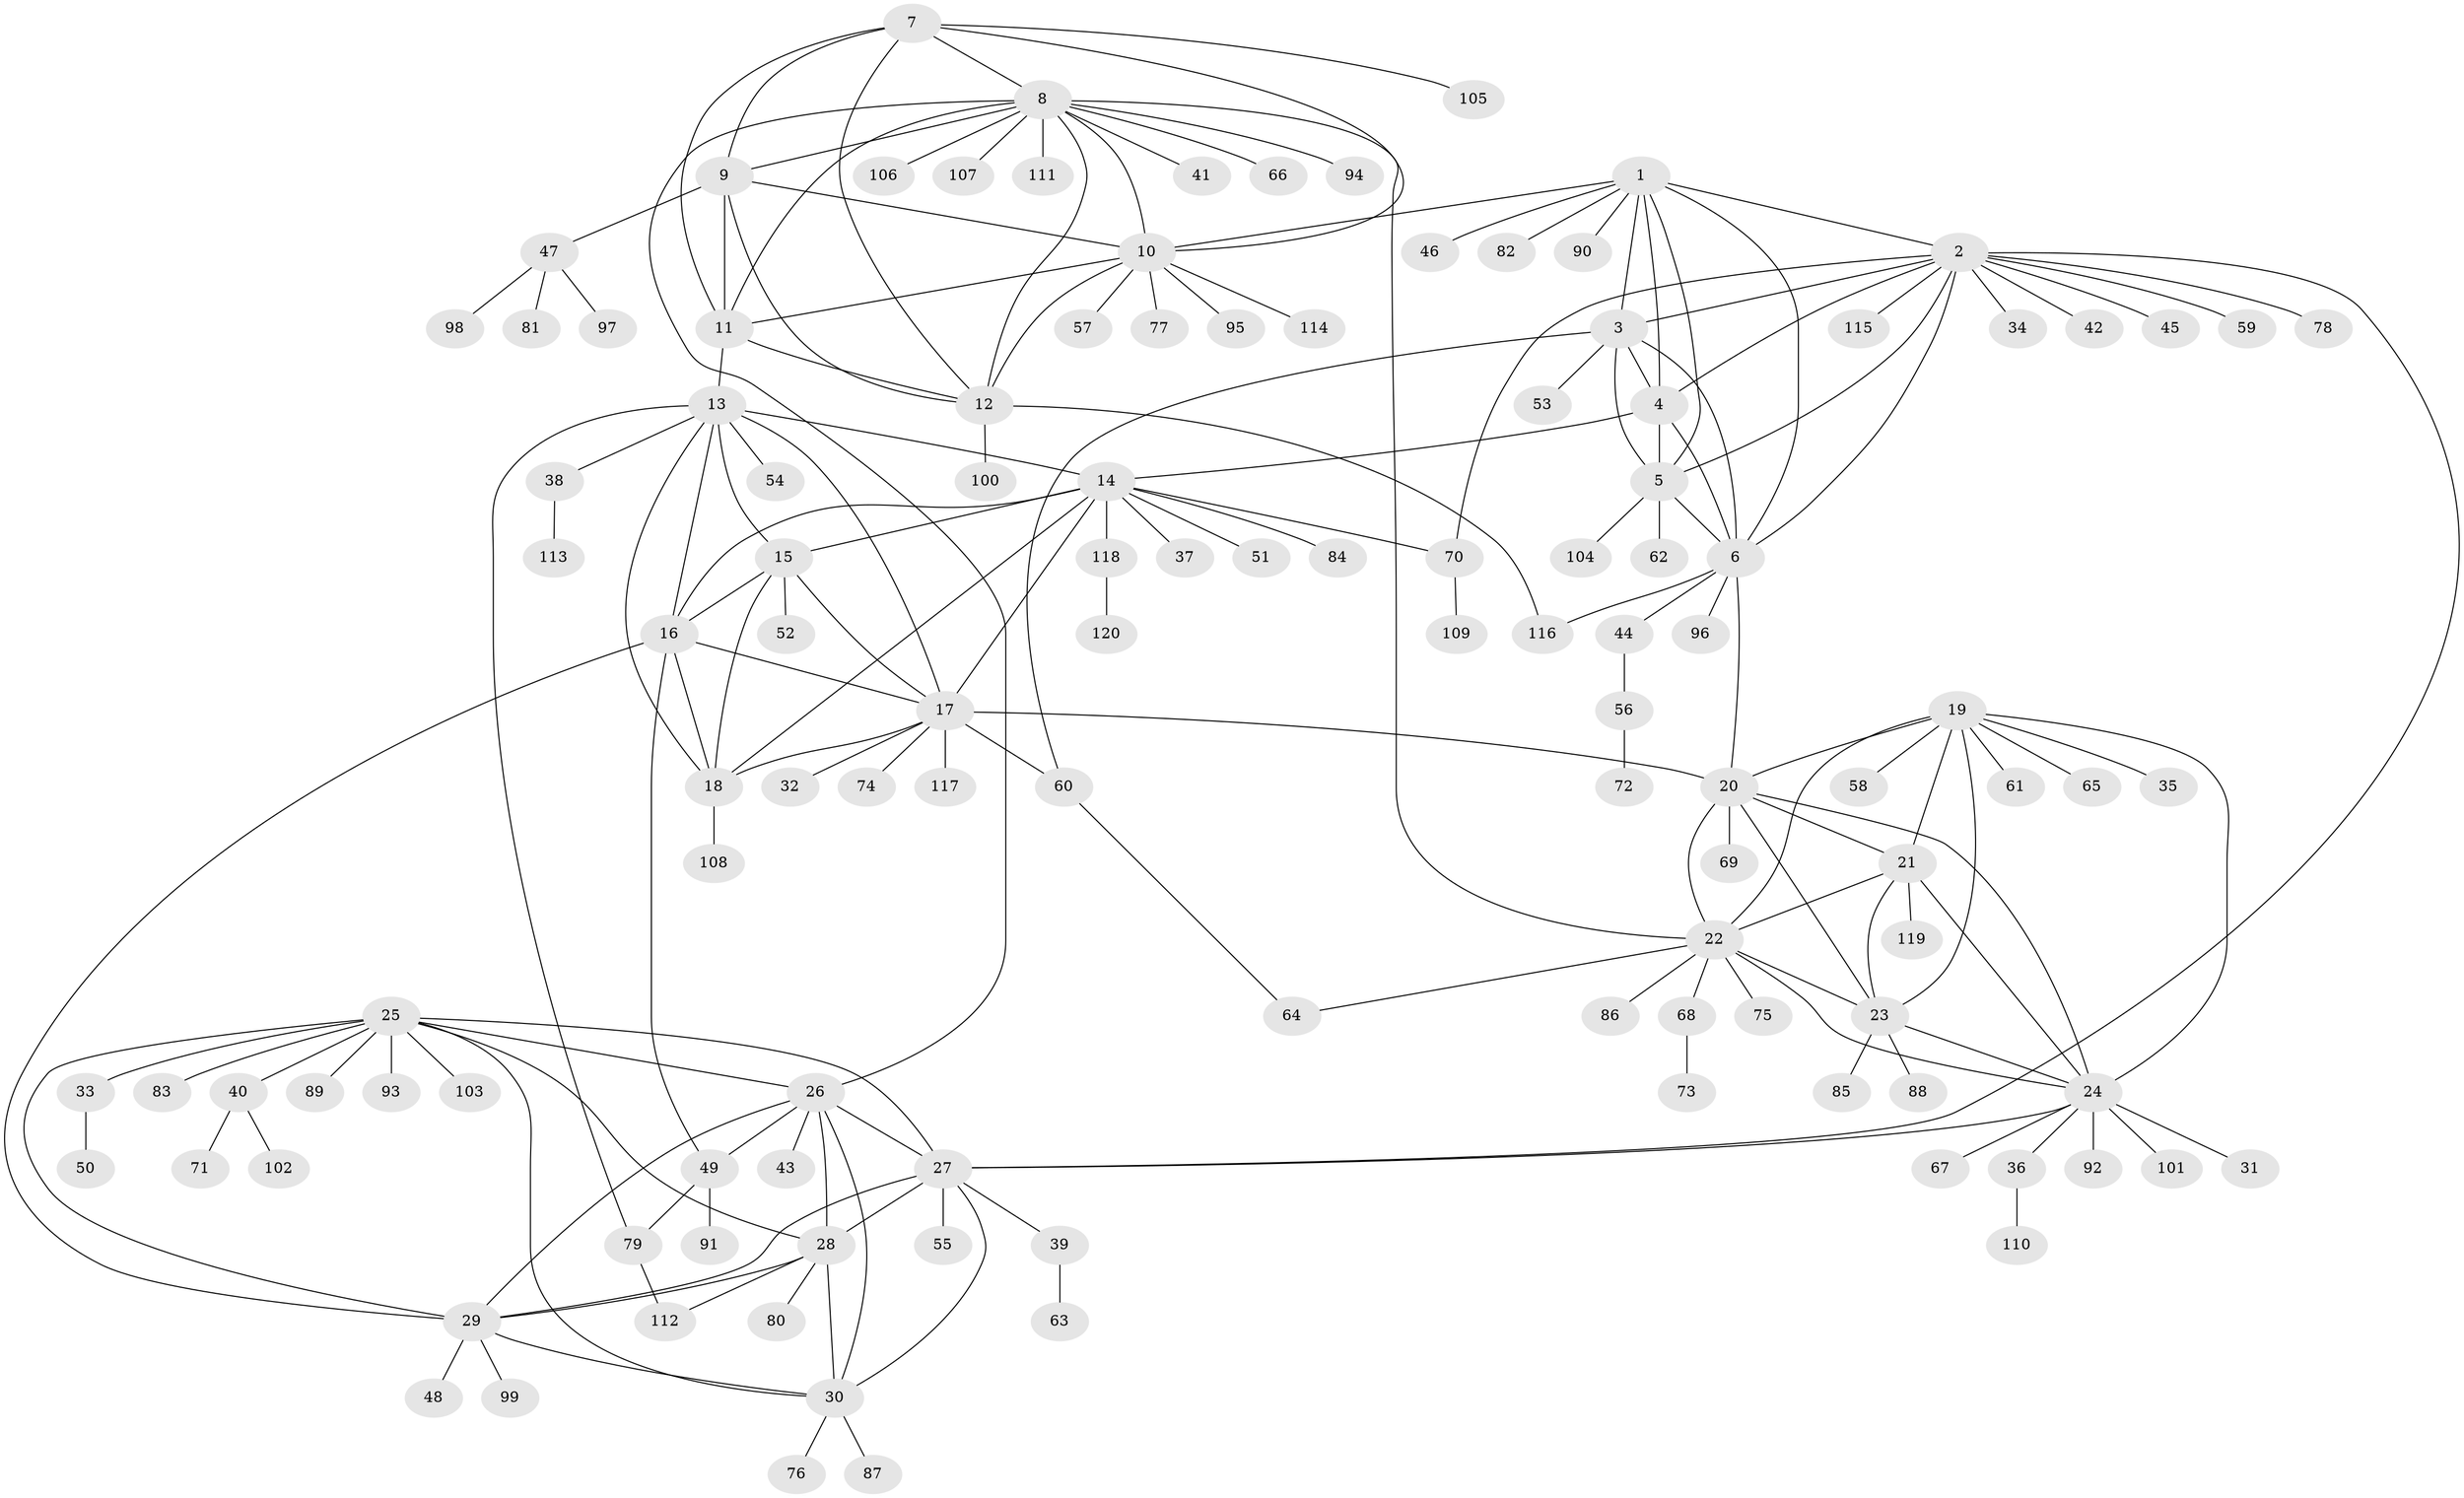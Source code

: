 // Generated by graph-tools (version 1.1) at 2025/16/03/09/25 04:16:02]
// undirected, 120 vertices, 182 edges
graph export_dot {
graph [start="1"]
  node [color=gray90,style=filled];
  1;
  2;
  3;
  4;
  5;
  6;
  7;
  8;
  9;
  10;
  11;
  12;
  13;
  14;
  15;
  16;
  17;
  18;
  19;
  20;
  21;
  22;
  23;
  24;
  25;
  26;
  27;
  28;
  29;
  30;
  31;
  32;
  33;
  34;
  35;
  36;
  37;
  38;
  39;
  40;
  41;
  42;
  43;
  44;
  45;
  46;
  47;
  48;
  49;
  50;
  51;
  52;
  53;
  54;
  55;
  56;
  57;
  58;
  59;
  60;
  61;
  62;
  63;
  64;
  65;
  66;
  67;
  68;
  69;
  70;
  71;
  72;
  73;
  74;
  75;
  76;
  77;
  78;
  79;
  80;
  81;
  82;
  83;
  84;
  85;
  86;
  87;
  88;
  89;
  90;
  91;
  92;
  93;
  94;
  95;
  96;
  97;
  98;
  99;
  100;
  101;
  102;
  103;
  104;
  105;
  106;
  107;
  108;
  109;
  110;
  111;
  112;
  113;
  114;
  115;
  116;
  117;
  118;
  119;
  120;
  1 -- 2;
  1 -- 3;
  1 -- 4;
  1 -- 5;
  1 -- 6;
  1 -- 10;
  1 -- 46;
  1 -- 82;
  1 -- 90;
  2 -- 3;
  2 -- 4;
  2 -- 5;
  2 -- 6;
  2 -- 27;
  2 -- 34;
  2 -- 42;
  2 -- 45;
  2 -- 59;
  2 -- 70;
  2 -- 78;
  2 -- 115;
  3 -- 4;
  3 -- 5;
  3 -- 6;
  3 -- 53;
  3 -- 60;
  4 -- 5;
  4 -- 6;
  4 -- 14;
  5 -- 6;
  5 -- 62;
  5 -- 104;
  6 -- 20;
  6 -- 44;
  6 -- 96;
  6 -- 116;
  7 -- 8;
  7 -- 9;
  7 -- 10;
  7 -- 11;
  7 -- 12;
  7 -- 105;
  8 -- 9;
  8 -- 10;
  8 -- 11;
  8 -- 12;
  8 -- 22;
  8 -- 26;
  8 -- 41;
  8 -- 66;
  8 -- 94;
  8 -- 106;
  8 -- 107;
  8 -- 111;
  9 -- 10;
  9 -- 11;
  9 -- 12;
  9 -- 47;
  10 -- 11;
  10 -- 12;
  10 -- 57;
  10 -- 77;
  10 -- 95;
  10 -- 114;
  11 -- 12;
  11 -- 13;
  12 -- 100;
  12 -- 116;
  13 -- 14;
  13 -- 15;
  13 -- 16;
  13 -- 17;
  13 -- 18;
  13 -- 38;
  13 -- 54;
  13 -- 79;
  14 -- 15;
  14 -- 16;
  14 -- 17;
  14 -- 18;
  14 -- 37;
  14 -- 51;
  14 -- 70;
  14 -- 84;
  14 -- 118;
  15 -- 16;
  15 -- 17;
  15 -- 18;
  15 -- 52;
  16 -- 17;
  16 -- 18;
  16 -- 29;
  16 -- 49;
  17 -- 18;
  17 -- 20;
  17 -- 32;
  17 -- 60;
  17 -- 74;
  17 -- 117;
  18 -- 108;
  19 -- 20;
  19 -- 21;
  19 -- 22;
  19 -- 23;
  19 -- 24;
  19 -- 35;
  19 -- 58;
  19 -- 61;
  19 -- 65;
  20 -- 21;
  20 -- 22;
  20 -- 23;
  20 -- 24;
  20 -- 69;
  21 -- 22;
  21 -- 23;
  21 -- 24;
  21 -- 119;
  22 -- 23;
  22 -- 24;
  22 -- 64;
  22 -- 68;
  22 -- 75;
  22 -- 86;
  23 -- 24;
  23 -- 85;
  23 -- 88;
  24 -- 27;
  24 -- 31;
  24 -- 36;
  24 -- 67;
  24 -- 92;
  24 -- 101;
  25 -- 26;
  25 -- 27;
  25 -- 28;
  25 -- 29;
  25 -- 30;
  25 -- 33;
  25 -- 40;
  25 -- 83;
  25 -- 89;
  25 -- 93;
  25 -- 103;
  26 -- 27;
  26 -- 28;
  26 -- 29;
  26 -- 30;
  26 -- 43;
  26 -- 49;
  27 -- 28;
  27 -- 29;
  27 -- 30;
  27 -- 39;
  27 -- 55;
  28 -- 29;
  28 -- 30;
  28 -- 80;
  28 -- 112;
  29 -- 30;
  29 -- 48;
  29 -- 99;
  30 -- 76;
  30 -- 87;
  33 -- 50;
  36 -- 110;
  38 -- 113;
  39 -- 63;
  40 -- 71;
  40 -- 102;
  44 -- 56;
  47 -- 81;
  47 -- 97;
  47 -- 98;
  49 -- 79;
  49 -- 91;
  56 -- 72;
  60 -- 64;
  68 -- 73;
  70 -- 109;
  79 -- 112;
  118 -- 120;
}
